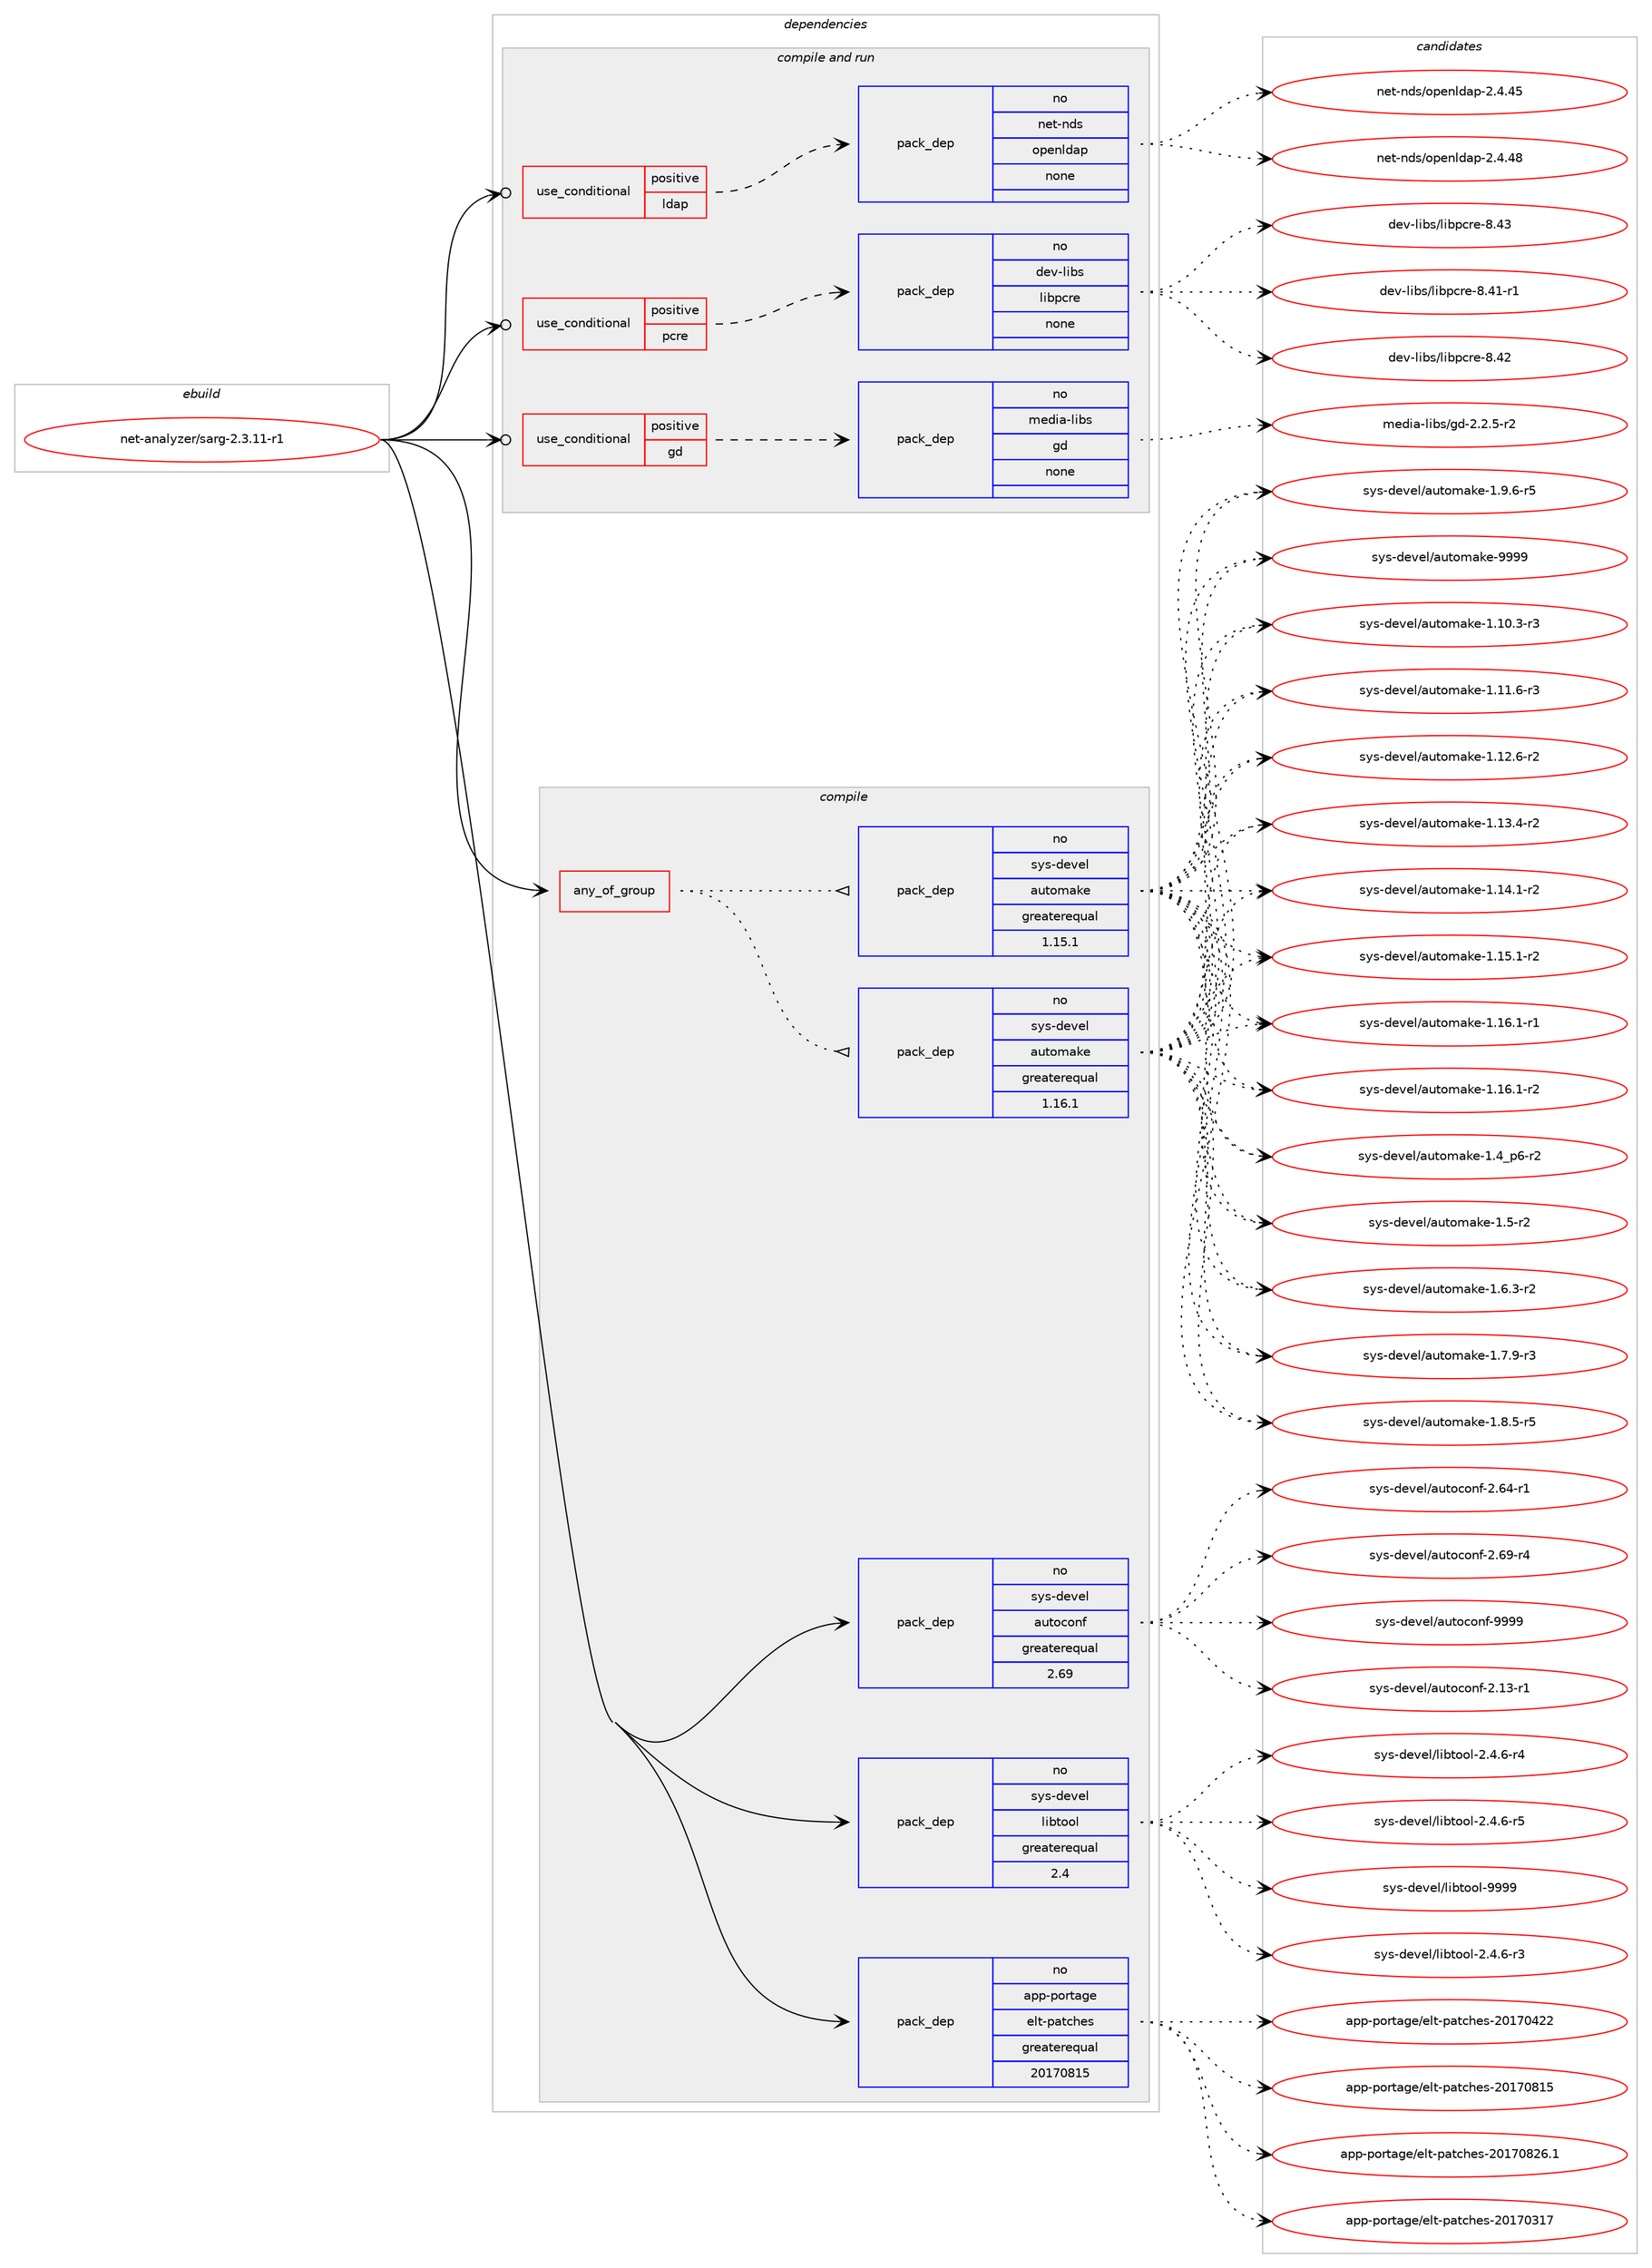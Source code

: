 digraph prolog {

# *************
# Graph options
# *************

newrank=true;
concentrate=true;
compound=true;
graph [rankdir=LR,fontname=Helvetica,fontsize=10,ranksep=1.5];#, ranksep=2.5, nodesep=0.2];
edge  [arrowhead=vee];
node  [fontname=Helvetica,fontsize=10];

# **********
# The ebuild
# **********

subgraph cluster_leftcol {
color=gray;
rank=same;
label=<<i>ebuild</i>>;
id [label="net-analyzer/sarg-2.3.11-r1", color=red, width=4, href="../net-analyzer/sarg-2.3.11-r1.svg"];
}

# ****************
# The dependencies
# ****************

subgraph cluster_midcol {
color=gray;
label=<<i>dependencies</i>>;
subgraph cluster_compile {
fillcolor="#eeeeee";
style=filled;
label=<<i>compile</i>>;
subgraph any13804 {
dependency815689 [label=<<TABLE BORDER="0" CELLBORDER="1" CELLSPACING="0" CELLPADDING="4"><TR><TD CELLPADDING="10">any_of_group</TD></TR></TABLE>>, shape=none, color=red];subgraph pack602973 {
dependency815690 [label=<<TABLE BORDER="0" CELLBORDER="1" CELLSPACING="0" CELLPADDING="4" WIDTH="220"><TR><TD ROWSPAN="6" CELLPADDING="30">pack_dep</TD></TR><TR><TD WIDTH="110">no</TD></TR><TR><TD>sys-devel</TD></TR><TR><TD>automake</TD></TR><TR><TD>greaterequal</TD></TR><TR><TD>1.16.1</TD></TR></TABLE>>, shape=none, color=blue];
}
dependency815689:e -> dependency815690:w [weight=20,style="dotted",arrowhead="oinv"];
subgraph pack602974 {
dependency815691 [label=<<TABLE BORDER="0" CELLBORDER="1" CELLSPACING="0" CELLPADDING="4" WIDTH="220"><TR><TD ROWSPAN="6" CELLPADDING="30">pack_dep</TD></TR><TR><TD WIDTH="110">no</TD></TR><TR><TD>sys-devel</TD></TR><TR><TD>automake</TD></TR><TR><TD>greaterequal</TD></TR><TR><TD>1.15.1</TD></TR></TABLE>>, shape=none, color=blue];
}
dependency815689:e -> dependency815691:w [weight=20,style="dotted",arrowhead="oinv"];
}
id:e -> dependency815689:w [weight=20,style="solid",arrowhead="vee"];
subgraph pack602975 {
dependency815692 [label=<<TABLE BORDER="0" CELLBORDER="1" CELLSPACING="0" CELLPADDING="4" WIDTH="220"><TR><TD ROWSPAN="6" CELLPADDING="30">pack_dep</TD></TR><TR><TD WIDTH="110">no</TD></TR><TR><TD>app-portage</TD></TR><TR><TD>elt-patches</TD></TR><TR><TD>greaterequal</TD></TR><TR><TD>20170815</TD></TR></TABLE>>, shape=none, color=blue];
}
id:e -> dependency815692:w [weight=20,style="solid",arrowhead="vee"];
subgraph pack602976 {
dependency815693 [label=<<TABLE BORDER="0" CELLBORDER="1" CELLSPACING="0" CELLPADDING="4" WIDTH="220"><TR><TD ROWSPAN="6" CELLPADDING="30">pack_dep</TD></TR><TR><TD WIDTH="110">no</TD></TR><TR><TD>sys-devel</TD></TR><TR><TD>autoconf</TD></TR><TR><TD>greaterequal</TD></TR><TR><TD>2.69</TD></TR></TABLE>>, shape=none, color=blue];
}
id:e -> dependency815693:w [weight=20,style="solid",arrowhead="vee"];
subgraph pack602977 {
dependency815694 [label=<<TABLE BORDER="0" CELLBORDER="1" CELLSPACING="0" CELLPADDING="4" WIDTH="220"><TR><TD ROWSPAN="6" CELLPADDING="30">pack_dep</TD></TR><TR><TD WIDTH="110">no</TD></TR><TR><TD>sys-devel</TD></TR><TR><TD>libtool</TD></TR><TR><TD>greaterequal</TD></TR><TR><TD>2.4</TD></TR></TABLE>>, shape=none, color=blue];
}
id:e -> dependency815694:w [weight=20,style="solid",arrowhead="vee"];
}
subgraph cluster_compileandrun {
fillcolor="#eeeeee";
style=filled;
label=<<i>compile and run</i>>;
subgraph cond198462 {
dependency815695 [label=<<TABLE BORDER="0" CELLBORDER="1" CELLSPACING="0" CELLPADDING="4"><TR><TD ROWSPAN="3" CELLPADDING="10">use_conditional</TD></TR><TR><TD>positive</TD></TR><TR><TD>gd</TD></TR></TABLE>>, shape=none, color=red];
subgraph pack602978 {
dependency815696 [label=<<TABLE BORDER="0" CELLBORDER="1" CELLSPACING="0" CELLPADDING="4" WIDTH="220"><TR><TD ROWSPAN="6" CELLPADDING="30">pack_dep</TD></TR><TR><TD WIDTH="110">no</TD></TR><TR><TD>media-libs</TD></TR><TR><TD>gd</TD></TR><TR><TD>none</TD></TR><TR><TD></TD></TR></TABLE>>, shape=none, color=blue];
}
dependency815695:e -> dependency815696:w [weight=20,style="dashed",arrowhead="vee"];
}
id:e -> dependency815695:w [weight=20,style="solid",arrowhead="odotvee"];
subgraph cond198463 {
dependency815697 [label=<<TABLE BORDER="0" CELLBORDER="1" CELLSPACING="0" CELLPADDING="4"><TR><TD ROWSPAN="3" CELLPADDING="10">use_conditional</TD></TR><TR><TD>positive</TD></TR><TR><TD>ldap</TD></TR></TABLE>>, shape=none, color=red];
subgraph pack602979 {
dependency815698 [label=<<TABLE BORDER="0" CELLBORDER="1" CELLSPACING="0" CELLPADDING="4" WIDTH="220"><TR><TD ROWSPAN="6" CELLPADDING="30">pack_dep</TD></TR><TR><TD WIDTH="110">no</TD></TR><TR><TD>net-nds</TD></TR><TR><TD>openldap</TD></TR><TR><TD>none</TD></TR><TR><TD></TD></TR></TABLE>>, shape=none, color=blue];
}
dependency815697:e -> dependency815698:w [weight=20,style="dashed",arrowhead="vee"];
}
id:e -> dependency815697:w [weight=20,style="solid",arrowhead="odotvee"];
subgraph cond198464 {
dependency815699 [label=<<TABLE BORDER="0" CELLBORDER="1" CELLSPACING="0" CELLPADDING="4"><TR><TD ROWSPAN="3" CELLPADDING="10">use_conditional</TD></TR><TR><TD>positive</TD></TR><TR><TD>pcre</TD></TR></TABLE>>, shape=none, color=red];
subgraph pack602980 {
dependency815700 [label=<<TABLE BORDER="0" CELLBORDER="1" CELLSPACING="0" CELLPADDING="4" WIDTH="220"><TR><TD ROWSPAN="6" CELLPADDING="30">pack_dep</TD></TR><TR><TD WIDTH="110">no</TD></TR><TR><TD>dev-libs</TD></TR><TR><TD>libpcre</TD></TR><TR><TD>none</TD></TR><TR><TD></TD></TR></TABLE>>, shape=none, color=blue];
}
dependency815699:e -> dependency815700:w [weight=20,style="dashed",arrowhead="vee"];
}
id:e -> dependency815699:w [weight=20,style="solid",arrowhead="odotvee"];
}
subgraph cluster_run {
fillcolor="#eeeeee";
style=filled;
label=<<i>run</i>>;
}
}

# **************
# The candidates
# **************

subgraph cluster_choices {
rank=same;
color=gray;
label=<<i>candidates</i>>;

subgraph choice602973 {
color=black;
nodesep=1;
choice11512111545100101118101108479711711611110997107101454946494846514511451 [label="sys-devel/automake-1.10.3-r3", color=red, width=4,href="../sys-devel/automake-1.10.3-r3.svg"];
choice11512111545100101118101108479711711611110997107101454946494946544511451 [label="sys-devel/automake-1.11.6-r3", color=red, width=4,href="../sys-devel/automake-1.11.6-r3.svg"];
choice11512111545100101118101108479711711611110997107101454946495046544511450 [label="sys-devel/automake-1.12.6-r2", color=red, width=4,href="../sys-devel/automake-1.12.6-r2.svg"];
choice11512111545100101118101108479711711611110997107101454946495146524511450 [label="sys-devel/automake-1.13.4-r2", color=red, width=4,href="../sys-devel/automake-1.13.4-r2.svg"];
choice11512111545100101118101108479711711611110997107101454946495246494511450 [label="sys-devel/automake-1.14.1-r2", color=red, width=4,href="../sys-devel/automake-1.14.1-r2.svg"];
choice11512111545100101118101108479711711611110997107101454946495346494511450 [label="sys-devel/automake-1.15.1-r2", color=red, width=4,href="../sys-devel/automake-1.15.1-r2.svg"];
choice11512111545100101118101108479711711611110997107101454946495446494511449 [label="sys-devel/automake-1.16.1-r1", color=red, width=4,href="../sys-devel/automake-1.16.1-r1.svg"];
choice11512111545100101118101108479711711611110997107101454946495446494511450 [label="sys-devel/automake-1.16.1-r2", color=red, width=4,href="../sys-devel/automake-1.16.1-r2.svg"];
choice115121115451001011181011084797117116111109971071014549465295112544511450 [label="sys-devel/automake-1.4_p6-r2", color=red, width=4,href="../sys-devel/automake-1.4_p6-r2.svg"];
choice11512111545100101118101108479711711611110997107101454946534511450 [label="sys-devel/automake-1.5-r2", color=red, width=4,href="../sys-devel/automake-1.5-r2.svg"];
choice115121115451001011181011084797117116111109971071014549465446514511450 [label="sys-devel/automake-1.6.3-r2", color=red, width=4,href="../sys-devel/automake-1.6.3-r2.svg"];
choice115121115451001011181011084797117116111109971071014549465546574511451 [label="sys-devel/automake-1.7.9-r3", color=red, width=4,href="../sys-devel/automake-1.7.9-r3.svg"];
choice115121115451001011181011084797117116111109971071014549465646534511453 [label="sys-devel/automake-1.8.5-r5", color=red, width=4,href="../sys-devel/automake-1.8.5-r5.svg"];
choice115121115451001011181011084797117116111109971071014549465746544511453 [label="sys-devel/automake-1.9.6-r5", color=red, width=4,href="../sys-devel/automake-1.9.6-r5.svg"];
choice115121115451001011181011084797117116111109971071014557575757 [label="sys-devel/automake-9999", color=red, width=4,href="../sys-devel/automake-9999.svg"];
dependency815690:e -> choice11512111545100101118101108479711711611110997107101454946494846514511451:w [style=dotted,weight="100"];
dependency815690:e -> choice11512111545100101118101108479711711611110997107101454946494946544511451:w [style=dotted,weight="100"];
dependency815690:e -> choice11512111545100101118101108479711711611110997107101454946495046544511450:w [style=dotted,weight="100"];
dependency815690:e -> choice11512111545100101118101108479711711611110997107101454946495146524511450:w [style=dotted,weight="100"];
dependency815690:e -> choice11512111545100101118101108479711711611110997107101454946495246494511450:w [style=dotted,weight="100"];
dependency815690:e -> choice11512111545100101118101108479711711611110997107101454946495346494511450:w [style=dotted,weight="100"];
dependency815690:e -> choice11512111545100101118101108479711711611110997107101454946495446494511449:w [style=dotted,weight="100"];
dependency815690:e -> choice11512111545100101118101108479711711611110997107101454946495446494511450:w [style=dotted,weight="100"];
dependency815690:e -> choice115121115451001011181011084797117116111109971071014549465295112544511450:w [style=dotted,weight="100"];
dependency815690:e -> choice11512111545100101118101108479711711611110997107101454946534511450:w [style=dotted,weight="100"];
dependency815690:e -> choice115121115451001011181011084797117116111109971071014549465446514511450:w [style=dotted,weight="100"];
dependency815690:e -> choice115121115451001011181011084797117116111109971071014549465546574511451:w [style=dotted,weight="100"];
dependency815690:e -> choice115121115451001011181011084797117116111109971071014549465646534511453:w [style=dotted,weight="100"];
dependency815690:e -> choice115121115451001011181011084797117116111109971071014549465746544511453:w [style=dotted,weight="100"];
dependency815690:e -> choice115121115451001011181011084797117116111109971071014557575757:w [style=dotted,weight="100"];
}
subgraph choice602974 {
color=black;
nodesep=1;
choice11512111545100101118101108479711711611110997107101454946494846514511451 [label="sys-devel/automake-1.10.3-r3", color=red, width=4,href="../sys-devel/automake-1.10.3-r3.svg"];
choice11512111545100101118101108479711711611110997107101454946494946544511451 [label="sys-devel/automake-1.11.6-r3", color=red, width=4,href="../sys-devel/automake-1.11.6-r3.svg"];
choice11512111545100101118101108479711711611110997107101454946495046544511450 [label="sys-devel/automake-1.12.6-r2", color=red, width=4,href="../sys-devel/automake-1.12.6-r2.svg"];
choice11512111545100101118101108479711711611110997107101454946495146524511450 [label="sys-devel/automake-1.13.4-r2", color=red, width=4,href="../sys-devel/automake-1.13.4-r2.svg"];
choice11512111545100101118101108479711711611110997107101454946495246494511450 [label="sys-devel/automake-1.14.1-r2", color=red, width=4,href="../sys-devel/automake-1.14.1-r2.svg"];
choice11512111545100101118101108479711711611110997107101454946495346494511450 [label="sys-devel/automake-1.15.1-r2", color=red, width=4,href="../sys-devel/automake-1.15.1-r2.svg"];
choice11512111545100101118101108479711711611110997107101454946495446494511449 [label="sys-devel/automake-1.16.1-r1", color=red, width=4,href="../sys-devel/automake-1.16.1-r1.svg"];
choice11512111545100101118101108479711711611110997107101454946495446494511450 [label="sys-devel/automake-1.16.1-r2", color=red, width=4,href="../sys-devel/automake-1.16.1-r2.svg"];
choice115121115451001011181011084797117116111109971071014549465295112544511450 [label="sys-devel/automake-1.4_p6-r2", color=red, width=4,href="../sys-devel/automake-1.4_p6-r2.svg"];
choice11512111545100101118101108479711711611110997107101454946534511450 [label="sys-devel/automake-1.5-r2", color=red, width=4,href="../sys-devel/automake-1.5-r2.svg"];
choice115121115451001011181011084797117116111109971071014549465446514511450 [label="sys-devel/automake-1.6.3-r2", color=red, width=4,href="../sys-devel/automake-1.6.3-r2.svg"];
choice115121115451001011181011084797117116111109971071014549465546574511451 [label="sys-devel/automake-1.7.9-r3", color=red, width=4,href="../sys-devel/automake-1.7.9-r3.svg"];
choice115121115451001011181011084797117116111109971071014549465646534511453 [label="sys-devel/automake-1.8.5-r5", color=red, width=4,href="../sys-devel/automake-1.8.5-r5.svg"];
choice115121115451001011181011084797117116111109971071014549465746544511453 [label="sys-devel/automake-1.9.6-r5", color=red, width=4,href="../sys-devel/automake-1.9.6-r5.svg"];
choice115121115451001011181011084797117116111109971071014557575757 [label="sys-devel/automake-9999", color=red, width=4,href="../sys-devel/automake-9999.svg"];
dependency815691:e -> choice11512111545100101118101108479711711611110997107101454946494846514511451:w [style=dotted,weight="100"];
dependency815691:e -> choice11512111545100101118101108479711711611110997107101454946494946544511451:w [style=dotted,weight="100"];
dependency815691:e -> choice11512111545100101118101108479711711611110997107101454946495046544511450:w [style=dotted,weight="100"];
dependency815691:e -> choice11512111545100101118101108479711711611110997107101454946495146524511450:w [style=dotted,weight="100"];
dependency815691:e -> choice11512111545100101118101108479711711611110997107101454946495246494511450:w [style=dotted,weight="100"];
dependency815691:e -> choice11512111545100101118101108479711711611110997107101454946495346494511450:w [style=dotted,weight="100"];
dependency815691:e -> choice11512111545100101118101108479711711611110997107101454946495446494511449:w [style=dotted,weight="100"];
dependency815691:e -> choice11512111545100101118101108479711711611110997107101454946495446494511450:w [style=dotted,weight="100"];
dependency815691:e -> choice115121115451001011181011084797117116111109971071014549465295112544511450:w [style=dotted,weight="100"];
dependency815691:e -> choice11512111545100101118101108479711711611110997107101454946534511450:w [style=dotted,weight="100"];
dependency815691:e -> choice115121115451001011181011084797117116111109971071014549465446514511450:w [style=dotted,weight="100"];
dependency815691:e -> choice115121115451001011181011084797117116111109971071014549465546574511451:w [style=dotted,weight="100"];
dependency815691:e -> choice115121115451001011181011084797117116111109971071014549465646534511453:w [style=dotted,weight="100"];
dependency815691:e -> choice115121115451001011181011084797117116111109971071014549465746544511453:w [style=dotted,weight="100"];
dependency815691:e -> choice115121115451001011181011084797117116111109971071014557575757:w [style=dotted,weight="100"];
}
subgraph choice602975 {
color=black;
nodesep=1;
choice97112112451121111141169710310147101108116451129711699104101115455048495548514955 [label="app-portage/elt-patches-20170317", color=red, width=4,href="../app-portage/elt-patches-20170317.svg"];
choice97112112451121111141169710310147101108116451129711699104101115455048495548525050 [label="app-portage/elt-patches-20170422", color=red, width=4,href="../app-portage/elt-patches-20170422.svg"];
choice97112112451121111141169710310147101108116451129711699104101115455048495548564953 [label="app-portage/elt-patches-20170815", color=red, width=4,href="../app-portage/elt-patches-20170815.svg"];
choice971121124511211111411697103101471011081164511297116991041011154550484955485650544649 [label="app-portage/elt-patches-20170826.1", color=red, width=4,href="../app-portage/elt-patches-20170826.1.svg"];
dependency815692:e -> choice97112112451121111141169710310147101108116451129711699104101115455048495548514955:w [style=dotted,weight="100"];
dependency815692:e -> choice97112112451121111141169710310147101108116451129711699104101115455048495548525050:w [style=dotted,weight="100"];
dependency815692:e -> choice97112112451121111141169710310147101108116451129711699104101115455048495548564953:w [style=dotted,weight="100"];
dependency815692:e -> choice971121124511211111411697103101471011081164511297116991041011154550484955485650544649:w [style=dotted,weight="100"];
}
subgraph choice602976 {
color=black;
nodesep=1;
choice1151211154510010111810110847971171161119911111010245504649514511449 [label="sys-devel/autoconf-2.13-r1", color=red, width=4,href="../sys-devel/autoconf-2.13-r1.svg"];
choice1151211154510010111810110847971171161119911111010245504654524511449 [label="sys-devel/autoconf-2.64-r1", color=red, width=4,href="../sys-devel/autoconf-2.64-r1.svg"];
choice1151211154510010111810110847971171161119911111010245504654574511452 [label="sys-devel/autoconf-2.69-r4", color=red, width=4,href="../sys-devel/autoconf-2.69-r4.svg"];
choice115121115451001011181011084797117116111991111101024557575757 [label="sys-devel/autoconf-9999", color=red, width=4,href="../sys-devel/autoconf-9999.svg"];
dependency815693:e -> choice1151211154510010111810110847971171161119911111010245504649514511449:w [style=dotted,weight="100"];
dependency815693:e -> choice1151211154510010111810110847971171161119911111010245504654524511449:w [style=dotted,weight="100"];
dependency815693:e -> choice1151211154510010111810110847971171161119911111010245504654574511452:w [style=dotted,weight="100"];
dependency815693:e -> choice115121115451001011181011084797117116111991111101024557575757:w [style=dotted,weight="100"];
}
subgraph choice602977 {
color=black;
nodesep=1;
choice1151211154510010111810110847108105981161111111084550465246544511451 [label="sys-devel/libtool-2.4.6-r3", color=red, width=4,href="../sys-devel/libtool-2.4.6-r3.svg"];
choice1151211154510010111810110847108105981161111111084550465246544511452 [label="sys-devel/libtool-2.4.6-r4", color=red, width=4,href="../sys-devel/libtool-2.4.6-r4.svg"];
choice1151211154510010111810110847108105981161111111084550465246544511453 [label="sys-devel/libtool-2.4.6-r5", color=red, width=4,href="../sys-devel/libtool-2.4.6-r5.svg"];
choice1151211154510010111810110847108105981161111111084557575757 [label="sys-devel/libtool-9999", color=red, width=4,href="../sys-devel/libtool-9999.svg"];
dependency815694:e -> choice1151211154510010111810110847108105981161111111084550465246544511451:w [style=dotted,weight="100"];
dependency815694:e -> choice1151211154510010111810110847108105981161111111084550465246544511452:w [style=dotted,weight="100"];
dependency815694:e -> choice1151211154510010111810110847108105981161111111084550465246544511453:w [style=dotted,weight="100"];
dependency815694:e -> choice1151211154510010111810110847108105981161111111084557575757:w [style=dotted,weight="100"];
}
subgraph choice602978 {
color=black;
nodesep=1;
choice109101100105974510810598115471031004550465046534511450 [label="media-libs/gd-2.2.5-r2", color=red, width=4,href="../media-libs/gd-2.2.5-r2.svg"];
dependency815696:e -> choice109101100105974510810598115471031004550465046534511450:w [style=dotted,weight="100"];
}
subgraph choice602979 {
color=black;
nodesep=1;
choice11010111645110100115471111121011101081009711245504652465253 [label="net-nds/openldap-2.4.45", color=red, width=4,href="../net-nds/openldap-2.4.45.svg"];
choice11010111645110100115471111121011101081009711245504652465256 [label="net-nds/openldap-2.4.48", color=red, width=4,href="../net-nds/openldap-2.4.48.svg"];
dependency815698:e -> choice11010111645110100115471111121011101081009711245504652465253:w [style=dotted,weight="100"];
dependency815698:e -> choice11010111645110100115471111121011101081009711245504652465256:w [style=dotted,weight="100"];
}
subgraph choice602980 {
color=black;
nodesep=1;
choice100101118451081059811547108105981129911410145564652494511449 [label="dev-libs/libpcre-8.41-r1", color=red, width=4,href="../dev-libs/libpcre-8.41-r1.svg"];
choice10010111845108105981154710810598112991141014556465250 [label="dev-libs/libpcre-8.42", color=red, width=4,href="../dev-libs/libpcre-8.42.svg"];
choice10010111845108105981154710810598112991141014556465251 [label="dev-libs/libpcre-8.43", color=red, width=4,href="../dev-libs/libpcre-8.43.svg"];
dependency815700:e -> choice100101118451081059811547108105981129911410145564652494511449:w [style=dotted,weight="100"];
dependency815700:e -> choice10010111845108105981154710810598112991141014556465250:w [style=dotted,weight="100"];
dependency815700:e -> choice10010111845108105981154710810598112991141014556465251:w [style=dotted,weight="100"];
}
}

}
